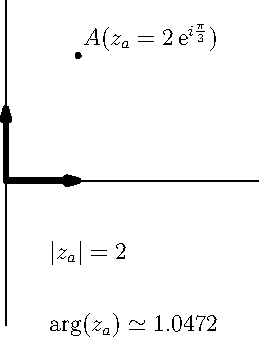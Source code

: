 size(0,6cm);

texpreamble("\usepackage{amsmath}
             \DeclareMathOperator{\e}{e}");

pair A=2*expi(pi/3);

draw((0,-2)--(0,2.5));
draw((0,0)--(1,0),linewidth(1mm),Arrow(2mm));
draw((0,0)--(3.5,0));
draw((0,0)--(0,1),linewidth(1mm),Arrow(2mm));

dot(Label("$A(z_a=2\e^{i\frac{\pi}{3}})$"),A,NE);
label(format("$\vert z_a\vert=%.1f$",length(A)),(.5,-1),E);
label(format("$\arg(z_a)\simeq%.4f$",angle(A)),(.5,-2),E);
